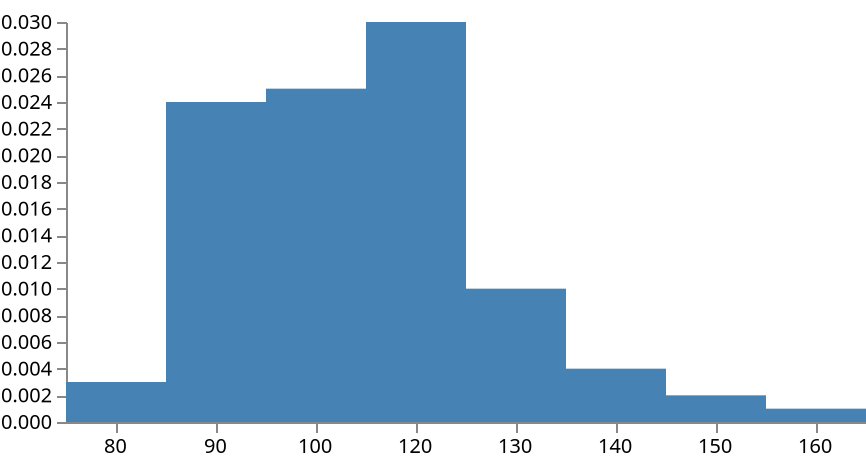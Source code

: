 {
  "$schema": "https://vega.github.io/schema/vega/v5.json",
  "width": 400,
  "height": 200,
  "padding": 0,
  "data": [
    {
      "name": "table",
      "values": [
        {"PTS": "80", "denisty": 0.003},
        {"PTS": "90", "denisty": 0.024},
        {"PTS": "100", "denisty": 0.025},
        {"PTS": "120", "denisty": 0.03},
        {"PTS": "130", "denisty": 0.01},
        {"PTS": "140", "denisty": 0.004},
        {"PTS": "150", "denisty": 0.002},
        {"PTS": "160", "denisty": 0.001}
      ]
    }
  ],
  "signals": [
    {
      "name": "tooltip",
      "value": {},
      "on": [
        {"events": "rect:mouseover", "update": "datum"},
        {"events": "rect:mouseout", "update": "{}"}
      ]
    }
  ],
  "scales": [
    {
      "name": "xscale",
      "type": "band",
      "domain": {"data": "table", "field": "PTS"},
      "range": "width",
      "padding": 0,
      "round": true
    },
    {
      "name": "yscale",
      "domain": {"data": "table", "field": "denisty"},
      "nice": true,
      "range": "height"
    }
  ],
  "axes": [
    {"orient": "bottom", "scale": "xscale"},
    {"orient": "left", "scale": "yscale"}
  ],
  "marks": [
    {
      "type": "rect",
      "from": {"data": "table"},
      "encode": {
        "enter": {
          "x": {"scale": "xscale", "field": "PTS"},
          "width": {"scale": "xscale", "band": 1},
          "y": {"scale": "yscale", "field": "denisty"},
          "y2": {"scale": "yscale", "value": 0}
        },
        "update": {"fill": {"value": "steelblue"}},
        "hover": {"fill": {"value": "red"}}
      }
    },
    {
      "type": "text",
      "encode": {
        "enter": {
          "align": {"value": "center"},
          "baseline": {"value": "bottom"},
          "fill": {"value": "#333"}
        },
        "update": {
          "x": {"scale": "xscale", "signal": "tooltip.PTS", "band": 0.5},
          "y": {"scale": "yscale", "signal": "tooltip.denisty", "offset": -2},
          "text": {"signal": "tooltip.denisty"},
          "fillOpacity": [
            {"test": "isNaN(tooltip.denisty)", "value": 0},
            {"value": 1}
          ]
        }
      }
    }
  ],
  "config": {}
}